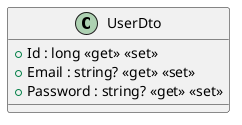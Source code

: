 @startuml
class UserDto {
    + Id : long <<get>> <<set>>
    + Email : string? <<get>> <<set>>
    + Password : string? <<get>> <<set>>
}
@enduml
